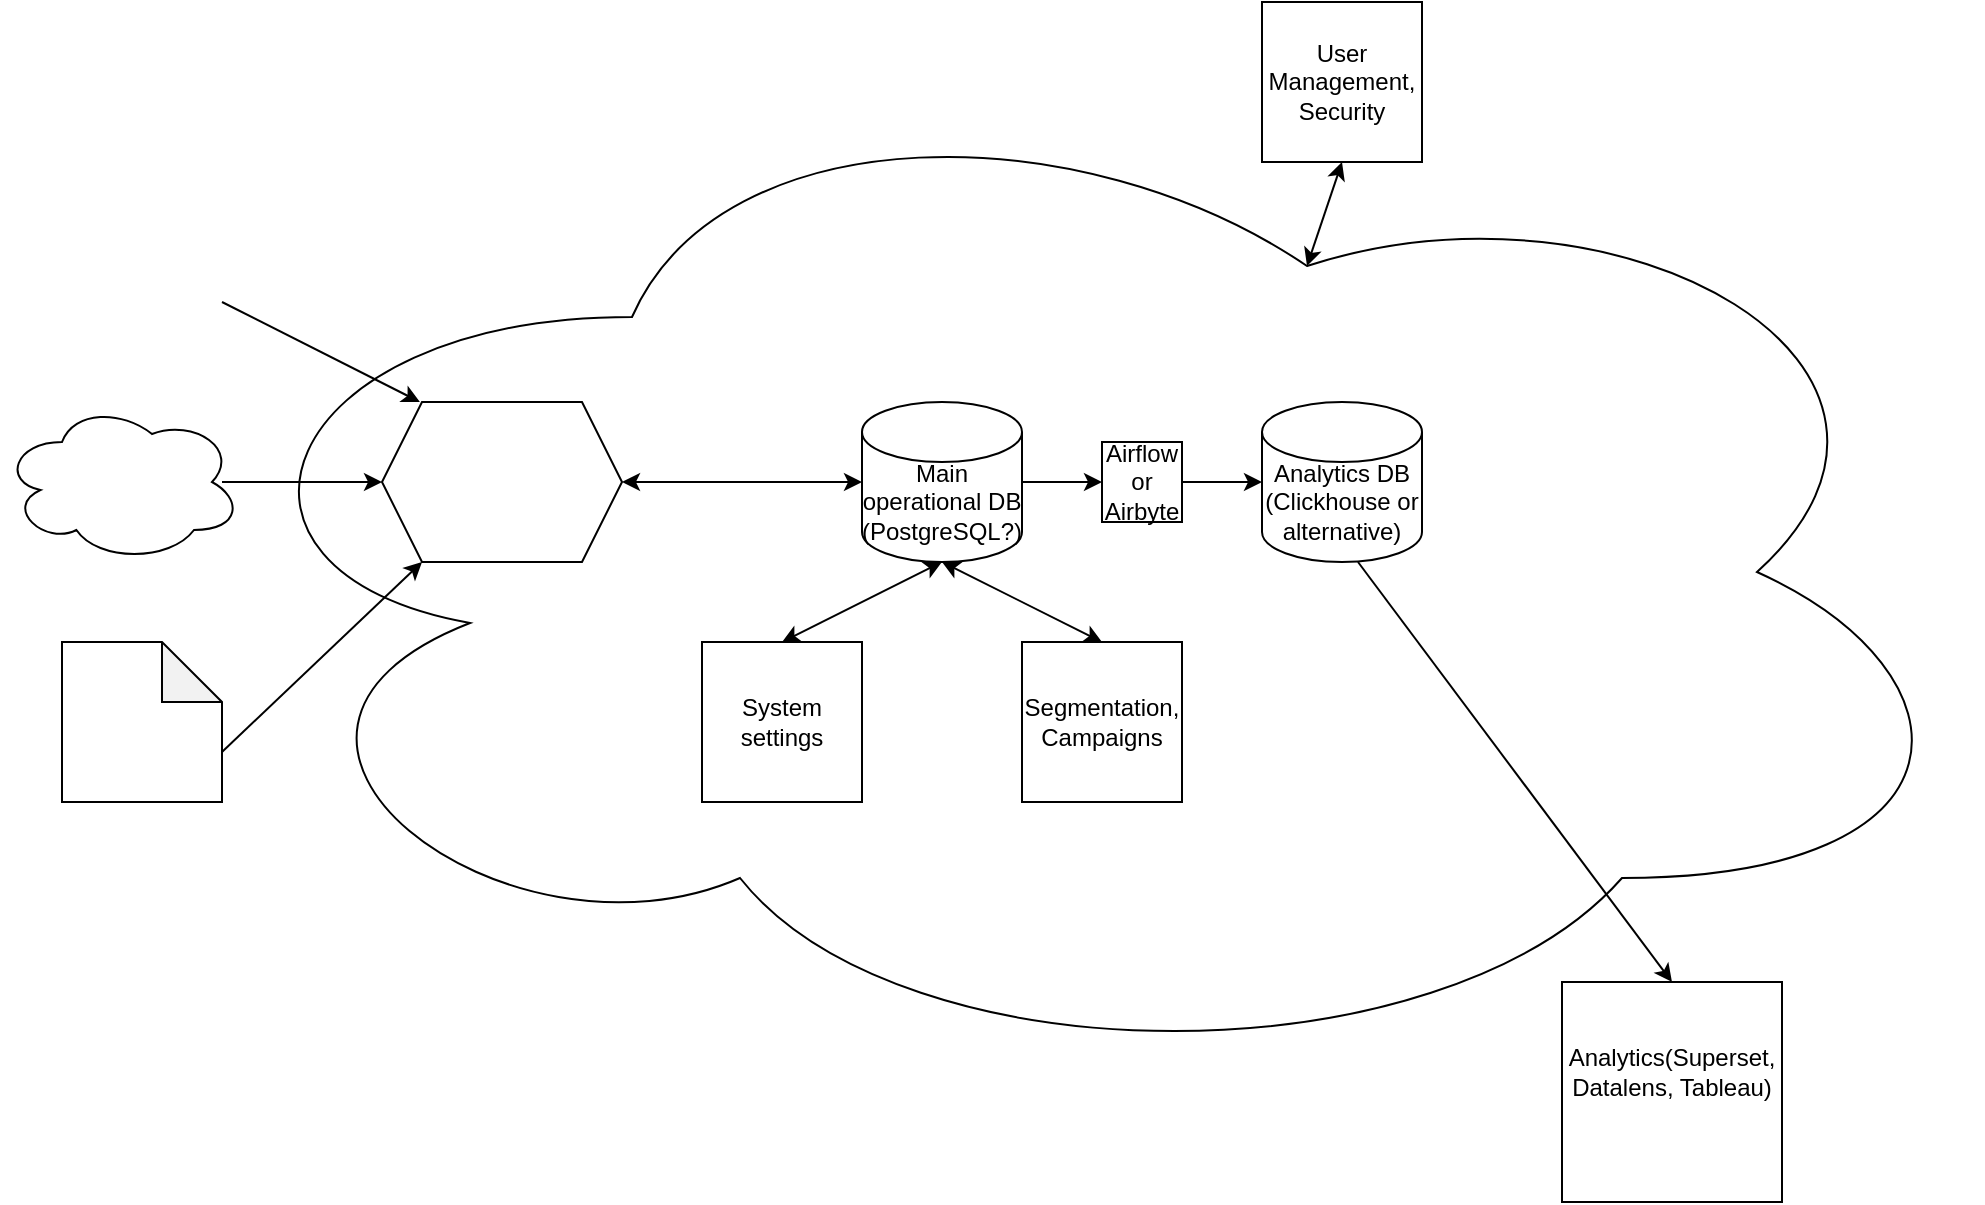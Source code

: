 <mxfile version="21.6.8" type="github">
  <diagram id="R2lEEEUBdFMjLlhIrx00" name="Page-1">
    <mxGraphModel dx="2044" dy="724" grid="1" gridSize="10" guides="1" tooltips="1" connect="1" arrows="1" fold="1" page="1" pageScale="1" pageWidth="850" pageHeight="1100" math="0" shadow="0" extFonts="Permanent Marker^https://fonts.googleapis.com/css?family=Permanent+Marker">
      <root>
        <mxCell id="0" />
        <mxCell id="1" parent="0" />
        <mxCell id="Ih885j-gQeIAoYRl0RtT-35" value="" style="ellipse;shape=cloud;whiteSpace=wrap;html=1;" vertex="1" parent="1">
          <mxGeometry x="-20" y="70" width="900" height="510" as="geometry" />
        </mxCell>
        <mxCell id="Ih885j-gQeIAoYRl0RtT-2" value="" style="shape=cylinder3;whiteSpace=wrap;html=1;boundedLbl=1;backgroundOutline=1;size=15;" vertex="1" parent="1">
          <mxGeometry x="320" y="240" width="80" height="80" as="geometry" />
        </mxCell>
        <mxCell id="Ih885j-gQeIAoYRl0RtT-3" value="" style="shape=cylinder3;whiteSpace=wrap;html=1;boundedLbl=1;backgroundOutline=1;size=15;" vertex="1" parent="1">
          <mxGeometry x="520" y="240" width="80" height="80" as="geometry" />
        </mxCell>
        <mxCell id="Ih885j-gQeIAoYRl0RtT-6" value="" style="shape=hexagon;perimeter=hexagonPerimeter2;whiteSpace=wrap;html=1;fixedSize=1;" vertex="1" parent="1">
          <mxGeometry x="80" y="240" width="120" height="80" as="geometry" />
        </mxCell>
        <mxCell id="Ih885j-gQeIAoYRl0RtT-8" value="" style="endArrow=classic;html=1;rounded=0;entryX=0;entryY=0.5;entryDx=0;entryDy=0;entryPerimeter=0;" edge="1" parent="1" source="Ih885j-gQeIAoYRl0RtT-36" target="Ih885j-gQeIAoYRl0RtT-3">
          <mxGeometry width="50" height="50" relative="1" as="geometry">
            <mxPoint x="400" y="280" as="sourcePoint" />
            <mxPoint x="450" y="230" as="targetPoint" />
          </mxGeometry>
        </mxCell>
        <mxCell id="Ih885j-gQeIAoYRl0RtT-9" value="" style="endArrow=classic;startArrow=classic;html=1;rounded=0;exitX=1;exitY=0.5;exitDx=0;exitDy=0;entryX=0;entryY=0.5;entryDx=0;entryDy=0;entryPerimeter=0;" edge="1" parent="1" source="Ih885j-gQeIAoYRl0RtT-6" target="Ih885j-gQeIAoYRl0RtT-2">
          <mxGeometry width="50" height="50" relative="1" as="geometry">
            <mxPoint x="400" y="380" as="sourcePoint" />
            <mxPoint x="450" y="330" as="targetPoint" />
          </mxGeometry>
        </mxCell>
        <mxCell id="Ih885j-gQeIAoYRl0RtT-10" value="" style="endArrow=classic;html=1;rounded=0;exitX=1;exitY=0.5;exitDx=0;exitDy=0;entryX=0;entryY=0.5;entryDx=0;entryDy=0;" edge="1" parent="1" target="Ih885j-gQeIAoYRl0RtT-6">
          <mxGeometry width="50" height="50" relative="1" as="geometry">
            <mxPoint y="280" as="sourcePoint" />
            <mxPoint x="340" y="330" as="targetPoint" />
          </mxGeometry>
        </mxCell>
        <mxCell id="Ih885j-gQeIAoYRl0RtT-11" value="" style="whiteSpace=wrap;html=1;aspect=fixed;" vertex="1" parent="1">
          <mxGeometry x="670" y="530" width="110" height="110" as="geometry" />
        </mxCell>
        <mxCell id="Ih885j-gQeIAoYRl0RtT-12" value="" style="whiteSpace=wrap;html=1;aspect=fixed;" vertex="1" parent="1">
          <mxGeometry x="400" y="360" width="80" height="80" as="geometry" />
        </mxCell>
        <mxCell id="Ih885j-gQeIAoYRl0RtT-14" value="" style="endArrow=classic;startArrow=classic;html=1;rounded=0;entryX=0.5;entryY=1;entryDx=0;entryDy=0;entryPerimeter=0;exitX=0.5;exitY=0;exitDx=0;exitDy=0;" edge="1" parent="1" source="Ih885j-gQeIAoYRl0RtT-12" target="Ih885j-gQeIAoYRl0RtT-2">
          <mxGeometry width="50" height="50" relative="1" as="geometry">
            <mxPoint x="290" y="380" as="sourcePoint" />
            <mxPoint x="340" y="330" as="targetPoint" />
          </mxGeometry>
        </mxCell>
        <mxCell id="Ih885j-gQeIAoYRl0RtT-15" value="" style="endArrow=classic;html=1;rounded=0;entryX=0.5;entryY=0;entryDx=0;entryDy=0;exitX=0.6;exitY=1;exitDx=0;exitDy=0;exitPerimeter=0;" edge="1" parent="1" source="Ih885j-gQeIAoYRl0RtT-3" target="Ih885j-gQeIAoYRl0RtT-11">
          <mxGeometry width="50" height="50" relative="1" as="geometry">
            <mxPoint x="290" y="380" as="sourcePoint" />
            <mxPoint x="340" y="330" as="targetPoint" />
          </mxGeometry>
        </mxCell>
        <mxCell id="Ih885j-gQeIAoYRl0RtT-16" value="" style="ellipse;shape=cloud;whiteSpace=wrap;html=1;" vertex="1" parent="1">
          <mxGeometry x="-110" y="240" width="120" height="80" as="geometry" />
        </mxCell>
        <mxCell id="Ih885j-gQeIAoYRl0RtT-17" value="" style="shape=note;whiteSpace=wrap;html=1;backgroundOutline=1;darkOpacity=0.05;" vertex="1" parent="1">
          <mxGeometry x="-80" y="360" width="80" height="80" as="geometry" />
        </mxCell>
        <mxCell id="Ih885j-gQeIAoYRl0RtT-18" value="" style="endArrow=classic;html=1;rounded=0;exitX=0;exitY=0;exitDx=80;exitDy=55;exitPerimeter=0;" edge="1" parent="1" source="Ih885j-gQeIAoYRl0RtT-17">
          <mxGeometry width="50" height="50" relative="1" as="geometry">
            <mxPoint x="50" y="370" as="sourcePoint" />
            <mxPoint x="100" y="320" as="targetPoint" />
          </mxGeometry>
        </mxCell>
        <mxCell id="Ih885j-gQeIAoYRl0RtT-19" value="" style="endArrow=classic;html=1;rounded=0;entryX=0.158;entryY=0;entryDx=0;entryDy=0;entryPerimeter=0;" edge="1" parent="1" target="Ih885j-gQeIAoYRl0RtT-6">
          <mxGeometry width="50" height="50" relative="1" as="geometry">
            <mxPoint y="190" as="sourcePoint" />
            <mxPoint x="30" y="170" as="targetPoint" />
          </mxGeometry>
        </mxCell>
        <mxCell id="Ih885j-gQeIAoYRl0RtT-20" value="Analytics DB (Clickhouse or alternative)" style="text;html=1;strokeColor=none;fillColor=none;align=center;verticalAlign=middle;whiteSpace=wrap;rounded=0;" vertex="1" parent="1">
          <mxGeometry x="520" y="280" width="80" height="20" as="geometry" />
        </mxCell>
        <mxCell id="Ih885j-gQeIAoYRl0RtT-21" value="Main operational DB (PostgreSQL?)" style="text;html=1;strokeColor=none;fillColor=none;align=center;verticalAlign=middle;whiteSpace=wrap;rounded=0;" vertex="1" parent="1">
          <mxGeometry x="320" y="275" width="80" height="30" as="geometry" />
        </mxCell>
        <mxCell id="Ih885j-gQeIAoYRl0RtT-22" value="Segmentation, Campaigns" style="text;html=1;strokeColor=none;fillColor=none;align=center;verticalAlign=middle;whiteSpace=wrap;rounded=0;" vertex="1" parent="1">
          <mxGeometry x="400" y="385" width="80" height="30" as="geometry" />
        </mxCell>
        <mxCell id="Ih885j-gQeIAoYRl0RtT-24" value="" style="endArrow=classic;startArrow=classic;html=1;rounded=0;" edge="1" parent="1">
          <mxGeometry width="50" height="50" relative="1" as="geometry">
            <mxPoint x="280" y="360" as="sourcePoint" />
            <mxPoint x="360" y="320" as="targetPoint" />
          </mxGeometry>
        </mxCell>
        <mxCell id="Ih885j-gQeIAoYRl0RtT-25" value="" style="whiteSpace=wrap;html=1;aspect=fixed;" vertex="1" parent="1">
          <mxGeometry x="240" y="360" width="80" height="80" as="geometry" />
        </mxCell>
        <mxCell id="Ih885j-gQeIAoYRl0RtT-26" value="System settings " style="text;html=1;strokeColor=none;fillColor=none;align=center;verticalAlign=middle;whiteSpace=wrap;rounded=0;" vertex="1" parent="1">
          <mxGeometry x="240" y="385" width="80" height="30" as="geometry" />
        </mxCell>
        <mxCell id="Ih885j-gQeIAoYRl0RtT-28" value="" style="whiteSpace=wrap;html=1;aspect=fixed;" vertex="1" parent="1">
          <mxGeometry x="520" y="40" width="80" height="80" as="geometry" />
        </mxCell>
        <mxCell id="Ih885j-gQeIAoYRl0RtT-29" value="User Management, Security" style="text;html=1;strokeColor=none;fillColor=none;align=center;verticalAlign=middle;whiteSpace=wrap;rounded=0;" vertex="1" parent="1">
          <mxGeometry x="520" y="65" width="80" height="30" as="geometry" />
        </mxCell>
        <mxCell id="Ih885j-gQeIAoYRl0RtT-32" value="" style="endArrow=classic;startArrow=classic;html=1;rounded=0;exitX=0.625;exitY=0.2;exitDx=0;exitDy=0;exitPerimeter=0;entryX=0.5;entryY=1;entryDx=0;entryDy=0;" edge="1" parent="1" source="Ih885j-gQeIAoYRl0RtT-35" target="Ih885j-gQeIAoYRl0RtT-28">
          <mxGeometry width="50" height="50" relative="1" as="geometry">
            <mxPoint x="520" y="170" as="sourcePoint" />
            <mxPoint x="570" y="120" as="targetPoint" />
          </mxGeometry>
        </mxCell>
        <mxCell id="Ih885j-gQeIAoYRl0RtT-37" value="" style="endArrow=classic;html=1;rounded=0;entryX=0;entryY=0.5;entryDx=0;entryDy=0;entryPerimeter=0;" edge="1" parent="1" target="Ih885j-gQeIAoYRl0RtT-36">
          <mxGeometry width="50" height="50" relative="1" as="geometry">
            <mxPoint x="400" y="280" as="sourcePoint" />
            <mxPoint x="520" y="280" as="targetPoint" />
          </mxGeometry>
        </mxCell>
        <mxCell id="Ih885j-gQeIAoYRl0RtT-36" value="Airflow or Airbyte" style="whiteSpace=wrap;html=1;aspect=fixed;" vertex="1" parent="1">
          <mxGeometry x="440" y="260" width="40" height="40" as="geometry" />
        </mxCell>
        <mxCell id="Ih885j-gQeIAoYRl0RtT-38" value="Analytics(Superset, Datalens, Tableau)" style="text;html=1;strokeColor=none;fillColor=none;align=center;verticalAlign=middle;whiteSpace=wrap;rounded=0;" vertex="1" parent="1">
          <mxGeometry x="695" y="560" width="60" height="30" as="geometry" />
        </mxCell>
      </root>
    </mxGraphModel>
  </diagram>
</mxfile>
